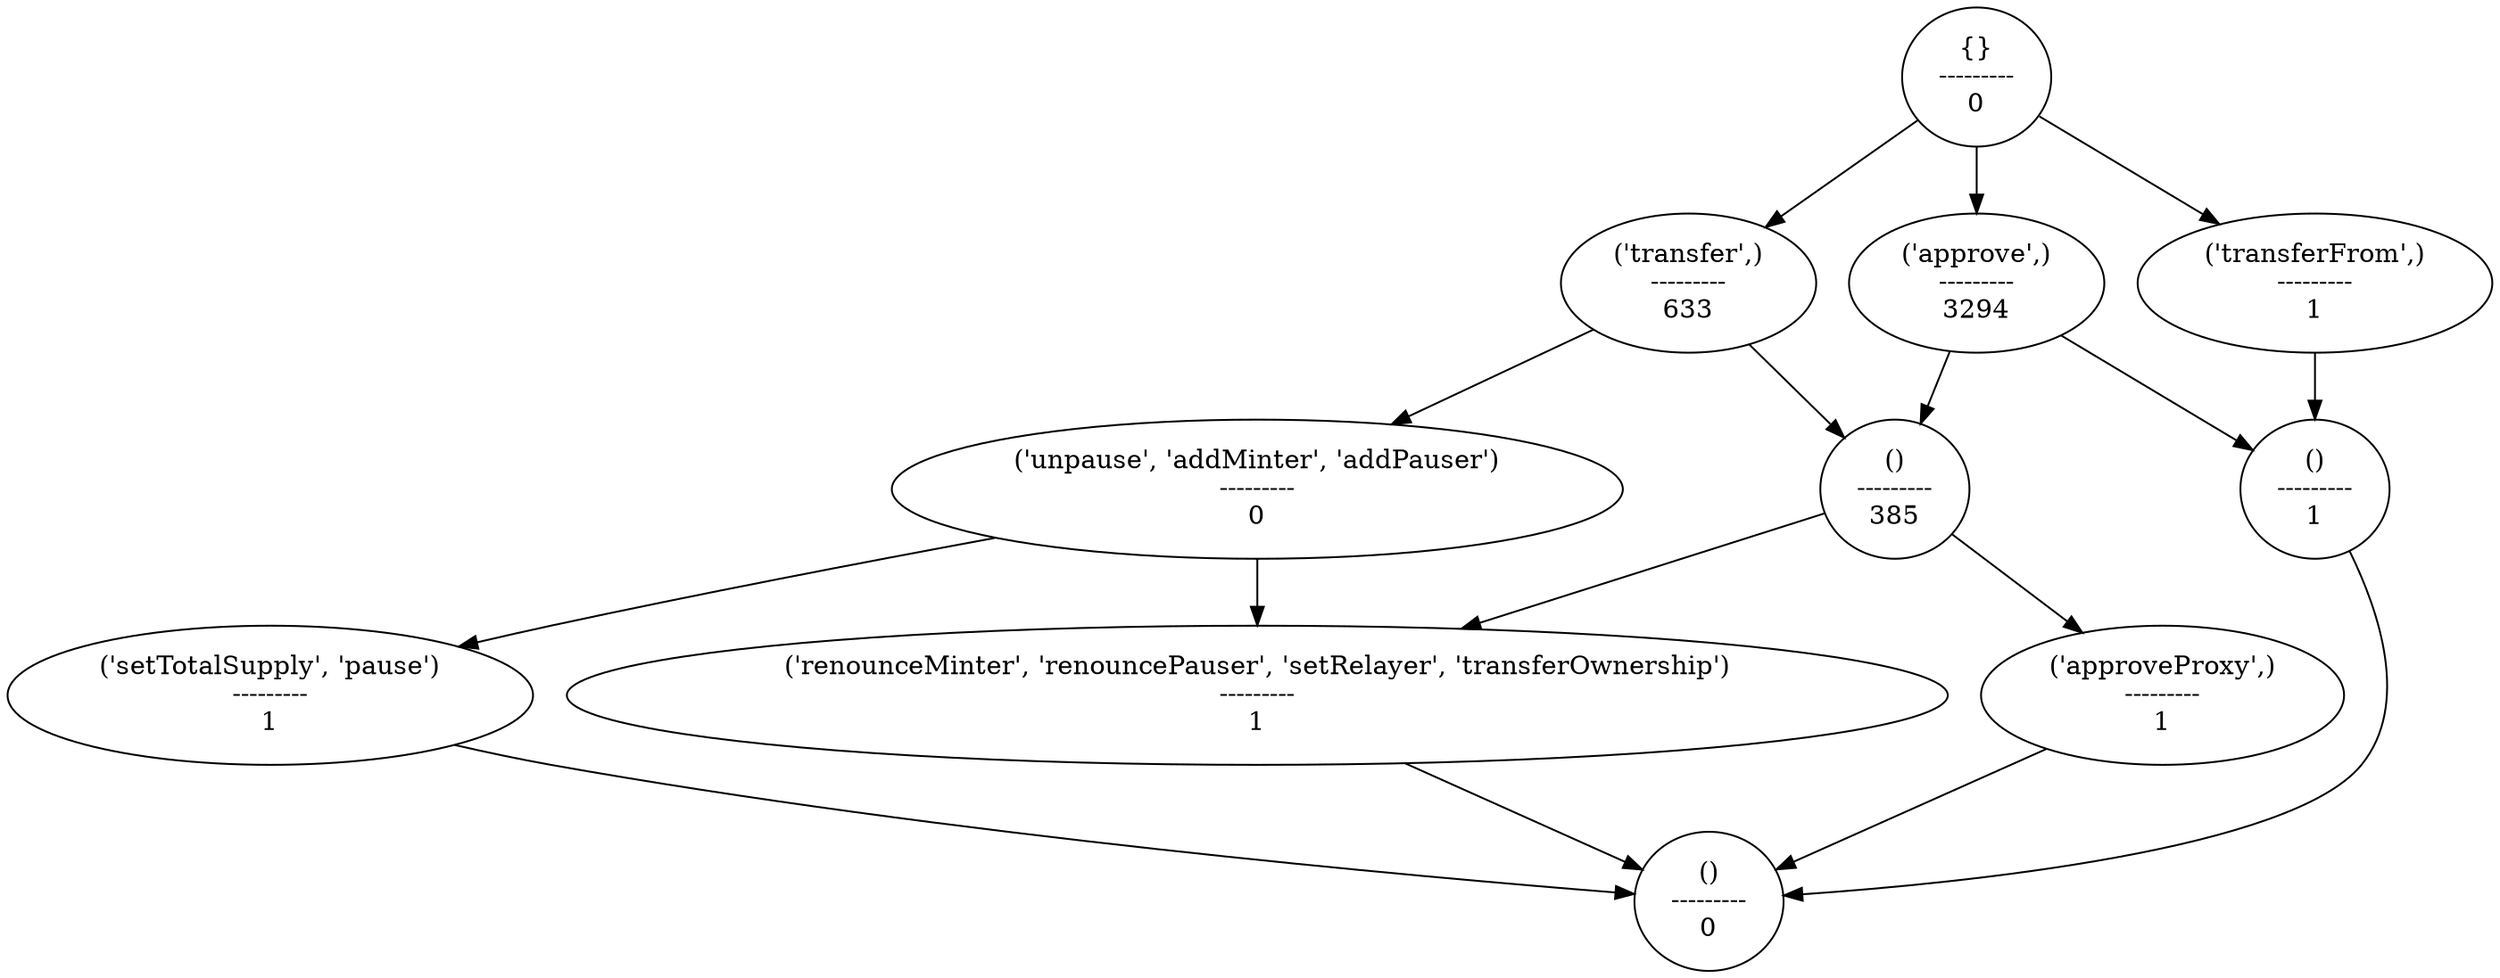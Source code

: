 strict digraph  {
"{}\n---------\n0";
"('approve',)\n---------\n3294";
"()\n---------\n385";
"('renounceMinter', 'renouncePauser', 'setRelayer', 'transferOwnership')\n---------\n1";
"()\n---------\n0";
"('approveProxy',)\n---------\n1";
"()\n---------\n1";
"('transfer',)\n---------\n633";
"('unpause', 'addMinter', 'addPauser')\n---------\n0";
"('setTotalSupply', 'pause')\n---------\n1";
"('transferFrom',)\n---------\n1";
"{}\n---------\n0" -> "('approve',)\n---------\n3294";
"{}\n---------\n0" -> "('transfer',)\n---------\n633";
"{}\n---------\n0" -> "('transferFrom',)\n---------\n1";
"('approve',)\n---------\n3294" -> "()\n---------\n385";
"('approve',)\n---------\n3294" -> "()\n---------\n1";
"()\n---------\n385" -> "('renounceMinter', 'renouncePauser', 'setRelayer', 'transferOwnership')\n---------\n1";
"()\n---------\n385" -> "('approveProxy',)\n---------\n1";
"('renounceMinter', 'renouncePauser', 'setRelayer', 'transferOwnership')\n---------\n1" -> "()\n---------\n0";
"('approveProxy',)\n---------\n1" -> "()\n---------\n0";
"()\n---------\n1" -> "()\n---------\n0";
"('transfer',)\n---------\n633" -> "()\n---------\n385";
"('transfer',)\n---------\n633" -> "('unpause', 'addMinter', 'addPauser')\n---------\n0";
"('unpause', 'addMinter', 'addPauser')\n---------\n0" -> "('renounceMinter', 'renouncePauser', 'setRelayer', 'transferOwnership')\n---------\n1";
"('unpause', 'addMinter', 'addPauser')\n---------\n0" -> "('setTotalSupply', 'pause')\n---------\n1";
"('setTotalSupply', 'pause')\n---------\n1" -> "()\n---------\n0";
"('transferFrom',)\n---------\n1" -> "()\n---------\n1";
}
